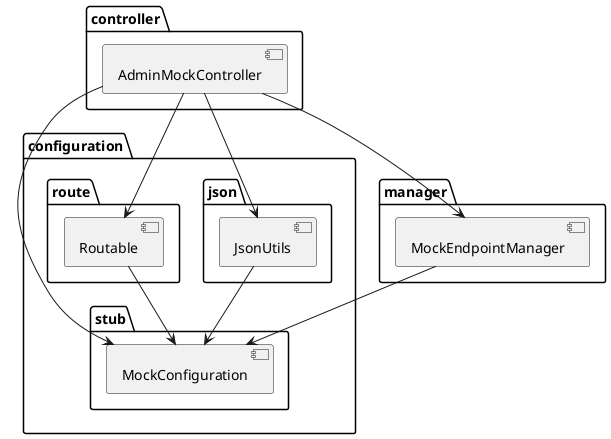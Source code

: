@startuml

package configuration {
    package json {
        [JsonUtils]
    }

    package route {
        [Routable]
    }

    package stub {
        [MockConfiguration]
    }
}

package controller {
    [AdminMockController] as cont
}

package manager {
    [MockEndpointManager]
}

cont -down-> JsonUtils
cont -> MockConfiguration
cont -> Routable
cont -down-> MockEndpointManager
Routable -down-> MockConfiguration
JsonUtils -down-> MockConfiguration
MockEndpointManager -> MockConfiguration

@enduml